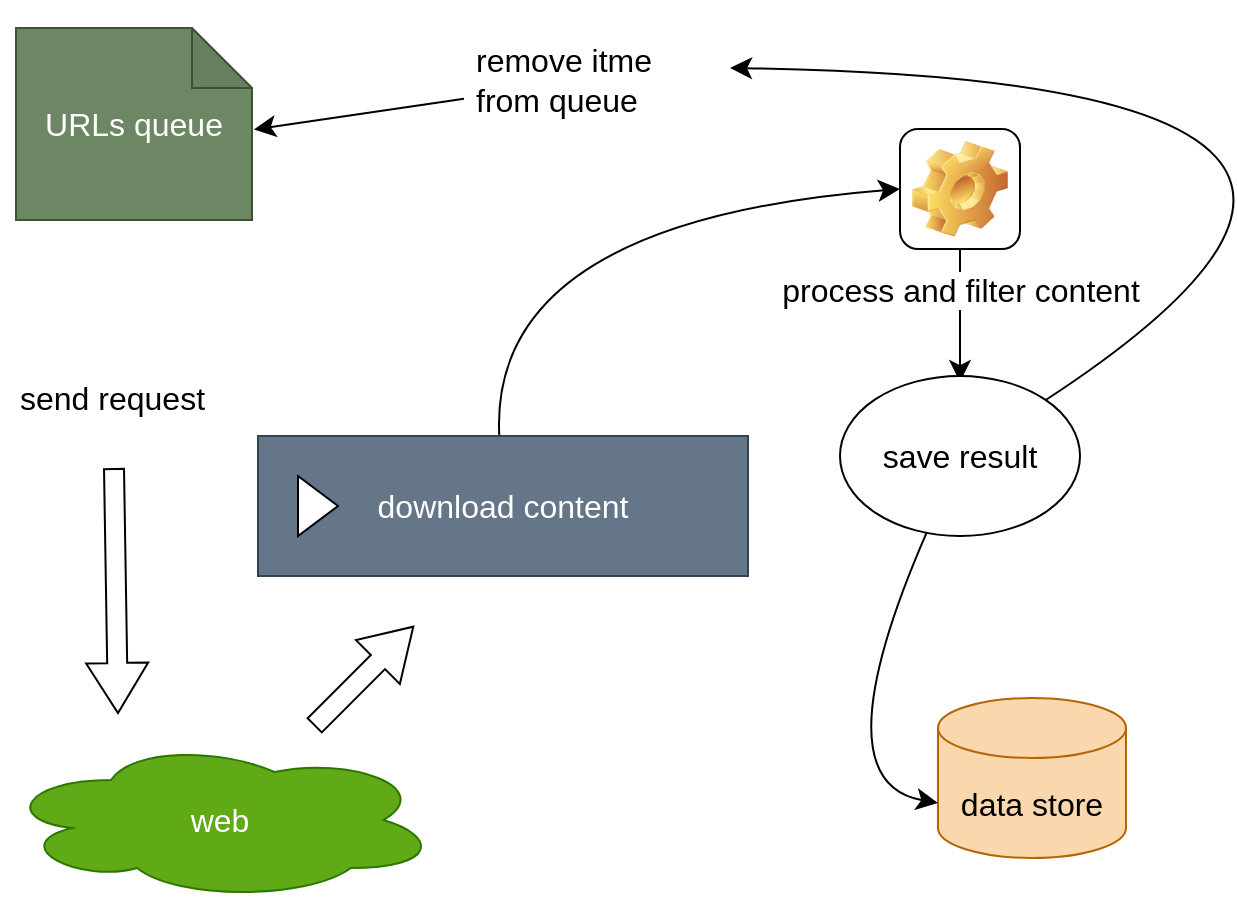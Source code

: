 <mxfile version="22.0.3" type="device">
  <diagram name="Page-1" id="HGh0PXmJIbZJKvs0rOXy">
    <mxGraphModel dx="1514" dy="1242" grid="0" gridSize="10" guides="1" tooltips="1" connect="1" arrows="1" fold="1" page="0" pageScale="1" pageWidth="850" pageHeight="1100" math="0" shadow="0">
      <root>
        <mxCell id="0" />
        <mxCell id="1" parent="0" />
        <mxCell id="09VVPDm4Sv6W_C7SXTdY-14" style="edgeStyle=none;curved=1;rounded=0;orthogonalLoop=1;jettySize=auto;html=1;entryX=1;entryY=0.25;entryDx=0;entryDy=0;fontSize=12;startSize=8;endSize=8;" edge="1" parent="1" source="09VVPDm4Sv6W_C7SXTdY-2">
          <mxGeometry relative="1" as="geometry">
            <mxPoint x="-119" y="-81.25" as="targetPoint" />
          </mxGeometry>
        </mxCell>
        <mxCell id="09VVPDm4Sv6W_C7SXTdY-2" value="remove itme from queue" style="text;strokeColor=none;fillColor=none;align=left;verticalAlign=middle;spacingLeft=4;spacingRight=4;overflow=hidden;points=[[0,0.5],[1,0.5]];portConstraint=eastwest;rotatable=0;whiteSpace=wrap;html=1;fontSize=16;" vertex="1" parent="1">
          <mxGeometry x="-14" y="-146" width="134" height="79" as="geometry" />
        </mxCell>
        <mxCell id="09VVPDm4Sv6W_C7SXTdY-8" style="edgeStyle=none;curved=1;rounded=0;orthogonalLoop=1;jettySize=auto;html=1;fontSize=12;startSize=8;endSize=8;entryX=0.5;entryY=0.038;entryDx=0;entryDy=0;entryPerimeter=0;" edge="1" parent="1" source="09VVPDm4Sv6W_C7SXTdY-3" target="09VVPDm4Sv6W_C7SXTdY-9">
          <mxGeometry relative="1" as="geometry">
            <mxPoint x="240" y="42" as="targetPoint" />
          </mxGeometry>
        </mxCell>
        <mxCell id="09VVPDm4Sv6W_C7SXTdY-3" value="process and filter content" style="icon;html=1;image=img/clipart/Gear_128x128.png;fontSize=16;" vertex="1" parent="1">
          <mxGeometry x="204" y="-81.5" width="60" height="60" as="geometry" />
        </mxCell>
        <mxCell id="09VVPDm4Sv6W_C7SXTdY-6" value="data store" style="shape=cylinder3;whiteSpace=wrap;html=1;boundedLbl=1;backgroundOutline=1;size=15;fontSize=16;fillColor=#fad7ac;strokeColor=#b46504;" vertex="1" parent="1">
          <mxGeometry x="223" y="203" width="94" height="80" as="geometry" />
        </mxCell>
        <mxCell id="09VVPDm4Sv6W_C7SXTdY-9" value="save result" style="ellipse;whiteSpace=wrap;html=1;fontSize=16;" vertex="1" parent="1">
          <mxGeometry x="174" y="42" width="120" height="80" as="geometry" />
        </mxCell>
        <mxCell id="09VVPDm4Sv6W_C7SXTdY-23" style="edgeStyle=none;curved=1;rounded=0;orthogonalLoop=1;jettySize=auto;html=1;entryX=0;entryY=0.5;entryDx=0;entryDy=0;fontSize=12;startSize=8;endSize=8;" edge="1" parent="1" source="09VVPDm4Sv6W_C7SXTdY-10" target="09VVPDm4Sv6W_C7SXTdY-3">
          <mxGeometry relative="1" as="geometry">
            <Array as="points">
              <mxPoint x="-2" y="-35" />
            </Array>
          </mxGeometry>
        </mxCell>
        <mxCell id="09VVPDm4Sv6W_C7SXTdY-10" value="download content" style="html=1;whiteSpace=wrap;container=1;recursiveResize=0;collapsible=0;fontSize=16;fillColor=#647687;fontColor=#ffffff;strokeColor=#314354;" vertex="1" parent="1">
          <mxGeometry x="-117" y="72" width="245" height="70" as="geometry" />
        </mxCell>
        <mxCell id="09VVPDm4Sv6W_C7SXTdY-11" value="" style="triangle;html=1;whiteSpace=wrap;fontSize=16;" vertex="1" parent="09VVPDm4Sv6W_C7SXTdY-10">
          <mxGeometry x="20" y="20" width="20" height="30" as="geometry" />
        </mxCell>
        <mxCell id="09VVPDm4Sv6W_C7SXTdY-15" style="edgeStyle=none;curved=1;rounded=0;orthogonalLoop=1;jettySize=auto;html=1;entryX=0.993;entryY=0.43;entryDx=0;entryDy=0;entryPerimeter=0;fontSize=12;startSize=8;endSize=8;" edge="1" parent="1" source="09VVPDm4Sv6W_C7SXTdY-9" target="09VVPDm4Sv6W_C7SXTdY-2">
          <mxGeometry relative="1" as="geometry">
            <Array as="points">
              <mxPoint x="522" y="-106" />
            </Array>
          </mxGeometry>
        </mxCell>
        <mxCell id="09VVPDm4Sv6W_C7SXTdY-16" value="URLs queue" style="shape=note;whiteSpace=wrap;html=1;backgroundOutline=1;darkOpacity=0.05;fontSize=16;fillColor=#6d8764;fontColor=#ffffff;strokeColor=#3A5431;" vertex="1" parent="1">
          <mxGeometry x="-238" y="-132" width="118" height="96" as="geometry" />
        </mxCell>
        <mxCell id="09VVPDm4Sv6W_C7SXTdY-18" value="" style="shape=flexArrow;endArrow=classic;html=1;rounded=0;fontSize=12;startSize=8;endSize=8;curved=1;" edge="1" parent="1">
          <mxGeometry width="50" height="50" relative="1" as="geometry">
            <mxPoint x="-189" y="88" as="sourcePoint" />
            <mxPoint x="-187" y="211" as="targetPoint" />
          </mxGeometry>
        </mxCell>
        <mxCell id="09VVPDm4Sv6W_C7SXTdY-19" value="send request" style="text;strokeColor=none;fillColor=none;align=left;verticalAlign=middle;spacingLeft=4;spacingRight=4;overflow=hidden;points=[[0,0.5],[1,0.5]];portConstraint=eastwest;rotatable=0;whiteSpace=wrap;html=1;fontSize=16;" vertex="1" parent="1">
          <mxGeometry x="-242" y="32" width="111" height="42" as="geometry" />
        </mxCell>
        <mxCell id="09VVPDm4Sv6W_C7SXTdY-20" value="web" style="ellipse;shape=cloud;whiteSpace=wrap;html=1;fontSize=16;fillColor=#60a917;fontColor=#ffffff;strokeColor=#2D7600;" vertex="1" parent="1">
          <mxGeometry x="-245" y="224" width="218" height="80" as="geometry" />
        </mxCell>
        <mxCell id="09VVPDm4Sv6W_C7SXTdY-21" value="" style="shape=flexArrow;endArrow=classic;html=1;rounded=0;fontSize=12;startSize=8;endSize=8;curved=1;" edge="1" parent="1">
          <mxGeometry width="50" height="50" relative="1" as="geometry">
            <mxPoint x="-89" y="217" as="sourcePoint" />
            <mxPoint x="-39" y="167" as="targetPoint" />
          </mxGeometry>
        </mxCell>
        <mxCell id="09VVPDm4Sv6W_C7SXTdY-22" style="edgeStyle=none;curved=1;rounded=0;orthogonalLoop=1;jettySize=auto;html=1;entryX=0;entryY=0;entryDx=0;entryDy=52.5;entryPerimeter=0;fontSize=12;startSize=8;endSize=8;" edge="1" parent="1" source="09VVPDm4Sv6W_C7SXTdY-9" target="09VVPDm4Sv6W_C7SXTdY-6">
          <mxGeometry relative="1" as="geometry">
            <Array as="points">
              <mxPoint x="163" y="245" />
            </Array>
          </mxGeometry>
        </mxCell>
      </root>
    </mxGraphModel>
  </diagram>
</mxfile>

